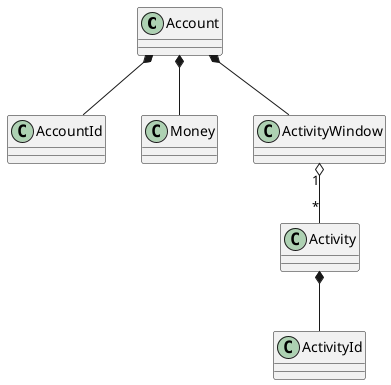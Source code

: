 @startuml
'https://plantuml.com/class-diagram

Account *-- AccountId
Account *-- Money
Account *-- ActivityWindow
ActivityWindow "1" o-- "*" Activity
Activity *-- ActivityId

@enduml